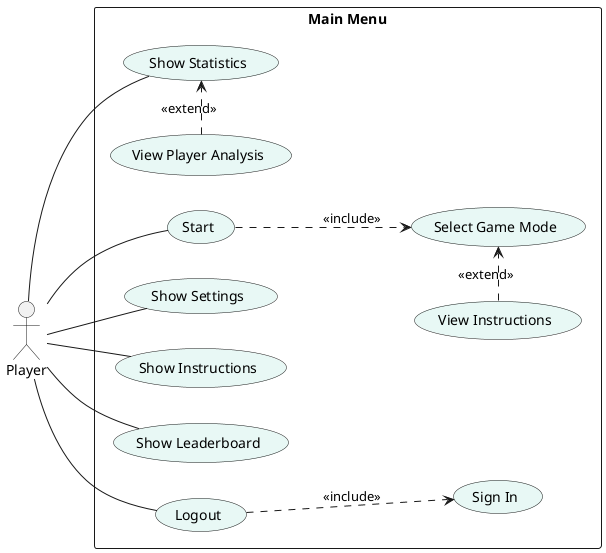 @startuml main_menu_usecase
'usecase/main_menu_usecase.puml

left to right direction
skinparam packageStyle rectangle
skinparam UseCaseBackgroundColor #E8F8F5

actor "Player" as player

rectangle "Main Menu" {
    usecase "Start" as UC1
    usecase "Show Settings" as UC2
    usecase "Show Instructions" as UC3
    usecase "Show Statistics" as UC4
    usecase "Show Leaderboard" as UC5
    usecase "Logout" as UC6
    usecase "View Instructions" as UC7
    usecase "Select Game Mode" as UC8
    usecase "View Player Analysis" as UC9
    usecase "Sign In" as UC10
}

' Player primary interactions
player -- UC1
player -- UC2
player -- UC3
player -- UC4
player -- UC5
player -- UC6

' Include relationships
UC1 ..> UC8 : <<include>>
UC6 ..> UC10 : <<include>>

' Extend relationships
UC7 .> UC8 : <<extend>>
UC9 .> UC4 : <<extend>>

@enduml